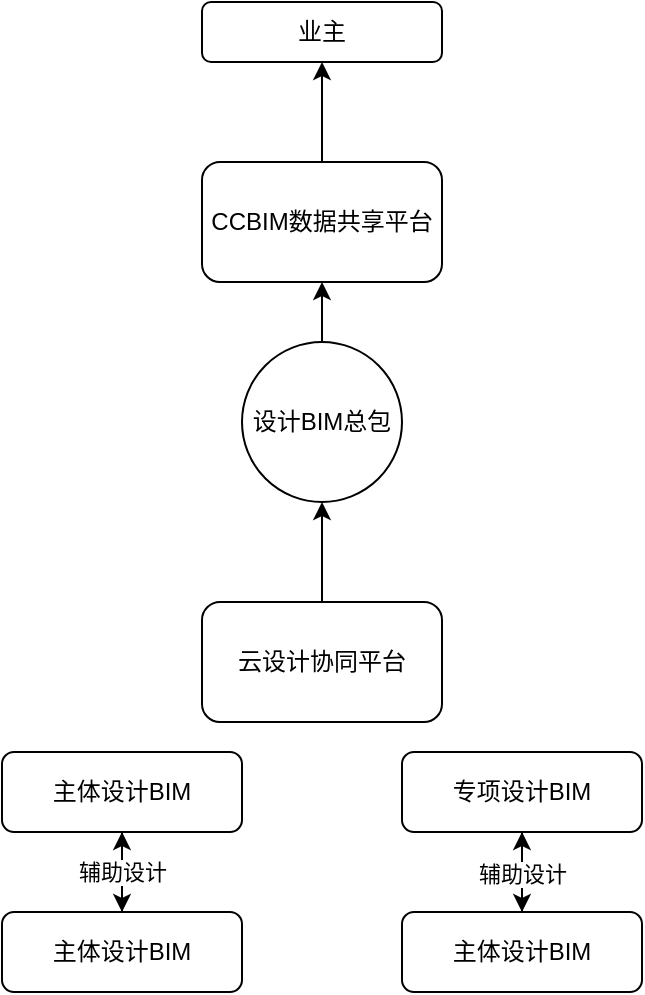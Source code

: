 <mxfile version="21.6.8" type="github">
  <diagram id="_444KMjF0R_JeEPrCnwJ" name="第 1 页">
    <mxGraphModel dx="1434" dy="774" grid="1" gridSize="10" guides="1" tooltips="1" connect="1" arrows="1" fold="1" page="1" pageScale="1" pageWidth="827" pageHeight="1169" math="0" shadow="0">
      <root>
        <mxCell id="0" />
        <mxCell id="1" parent="0" />
        <mxCell id="IrjwPeZLxQH9oHeEekAO-6" style="edgeStyle=orthogonalEdgeStyle;rounded=0;orthogonalLoop=1;jettySize=auto;html=1;" edge="1" parent="1" source="6z5tFiYWaeQXX5f0UAhT-1" target="IrjwPeZLxQH9oHeEekAO-4">
          <mxGeometry relative="1" as="geometry" />
        </mxCell>
        <mxCell id="6z5tFiYWaeQXX5f0UAhT-1" value="设计BIM总包" style="ellipse;whiteSpace=wrap;html=1;aspect=fixed;" parent="1" vertex="1">
          <mxGeometry x="360" y="320" width="80" height="80" as="geometry" />
        </mxCell>
        <mxCell id="6z5tFiYWaeQXX5f0UAhT-18" style="edgeStyle=none;rounded=0;orthogonalLoop=1;jettySize=auto;html=1;" parent="1" source="6z5tFiYWaeQXX5f0UAhT-2" target="6z5tFiYWaeQXX5f0UAhT-16" edge="1">
          <mxGeometry relative="1" as="geometry" />
        </mxCell>
        <mxCell id="6z5tFiYWaeQXX5f0UAhT-2" value="主体设计BIM" style="rounded=1;whiteSpace=wrap;html=1;" parent="1" vertex="1">
          <mxGeometry x="240" y="525" width="120" height="40" as="geometry" />
        </mxCell>
        <mxCell id="6z5tFiYWaeQXX5f0UAhT-21" style="edgeStyle=none;rounded=0;orthogonalLoop=1;jettySize=auto;html=1;entryX=0.5;entryY=0;entryDx=0;entryDy=0;" parent="1" source="6z5tFiYWaeQXX5f0UAhT-3" target="6z5tFiYWaeQXX5f0UAhT-17" edge="1">
          <mxGeometry relative="1" as="geometry" />
        </mxCell>
        <mxCell id="6z5tFiYWaeQXX5f0UAhT-3" value="专项设计BIM" style="rounded=1;whiteSpace=wrap;html=1;" parent="1" vertex="1">
          <mxGeometry x="440" y="525" width="120" height="40" as="geometry" />
        </mxCell>
        <mxCell id="6z5tFiYWaeQXX5f0UAhT-9" value="业主" style="rounded=1;whiteSpace=wrap;html=1;" parent="1" vertex="1">
          <mxGeometry x="340" y="150" width="120" height="30" as="geometry" />
        </mxCell>
        <mxCell id="6z5tFiYWaeQXX5f0UAhT-19" style="edgeStyle=none;rounded=0;orthogonalLoop=1;jettySize=auto;html=1;" parent="1" source="6z5tFiYWaeQXX5f0UAhT-16" target="6z5tFiYWaeQXX5f0UAhT-2" edge="1">
          <mxGeometry relative="1" as="geometry" />
        </mxCell>
        <mxCell id="6z5tFiYWaeQXX5f0UAhT-22" value="辅助设计" style="edgeLabel;html=1;align=center;verticalAlign=middle;resizable=0;points=[];" parent="6z5tFiYWaeQXX5f0UAhT-19" vertex="1" connectable="0">
          <mxGeometry x="0.466" y="-1" relative="1" as="geometry">
            <mxPoint x="-1" y="9" as="offset" />
          </mxGeometry>
        </mxCell>
        <mxCell id="6z5tFiYWaeQXX5f0UAhT-16" value="主体设计BIM" style="rounded=1;whiteSpace=wrap;html=1;" parent="1" vertex="1">
          <mxGeometry x="240" y="605" width="120" height="40" as="geometry" />
        </mxCell>
        <mxCell id="6z5tFiYWaeQXX5f0UAhT-20" style="edgeStyle=none;rounded=0;orthogonalLoop=1;jettySize=auto;html=1;entryX=0.5;entryY=1;entryDx=0;entryDy=0;" parent="1" source="6z5tFiYWaeQXX5f0UAhT-17" target="6z5tFiYWaeQXX5f0UAhT-3" edge="1">
          <mxGeometry relative="1" as="geometry" />
        </mxCell>
        <mxCell id="6z5tFiYWaeQXX5f0UAhT-23" value="辅助设计" style="edgeLabel;html=1;align=center;verticalAlign=middle;resizable=0;points=[];" parent="6z5tFiYWaeQXX5f0UAhT-20" vertex="1" connectable="0">
          <mxGeometry x="0.384" relative="1" as="geometry">
            <mxPoint y="8" as="offset" />
          </mxGeometry>
        </mxCell>
        <mxCell id="6z5tFiYWaeQXX5f0UAhT-17" value="主体设计BIM" style="rounded=1;whiteSpace=wrap;html=1;" parent="1" vertex="1">
          <mxGeometry x="440" y="605" width="120" height="40" as="geometry" />
        </mxCell>
        <mxCell id="IrjwPeZLxQH9oHeEekAO-7" style="edgeStyle=orthogonalEdgeStyle;rounded=0;orthogonalLoop=1;jettySize=auto;html=1;" edge="1" parent="1" source="IrjwPeZLxQH9oHeEekAO-3" target="6z5tFiYWaeQXX5f0UAhT-1">
          <mxGeometry relative="1" as="geometry" />
        </mxCell>
        <mxCell id="IrjwPeZLxQH9oHeEekAO-3" value="云设计协同平台" style="rounded=1;whiteSpace=wrap;html=1;" vertex="1" parent="1">
          <mxGeometry x="340" y="450" width="120" height="60" as="geometry" />
        </mxCell>
        <mxCell id="IrjwPeZLxQH9oHeEekAO-5" style="edgeStyle=orthogonalEdgeStyle;rounded=0;orthogonalLoop=1;jettySize=auto;html=1;" edge="1" parent="1" source="IrjwPeZLxQH9oHeEekAO-4" target="6z5tFiYWaeQXX5f0UAhT-9">
          <mxGeometry relative="1" as="geometry" />
        </mxCell>
        <mxCell id="IrjwPeZLxQH9oHeEekAO-4" value="CCBIM数据共享平台" style="rounded=1;whiteSpace=wrap;html=1;" vertex="1" parent="1">
          <mxGeometry x="340" y="230" width="120" height="60" as="geometry" />
        </mxCell>
      </root>
    </mxGraphModel>
  </diagram>
</mxfile>
